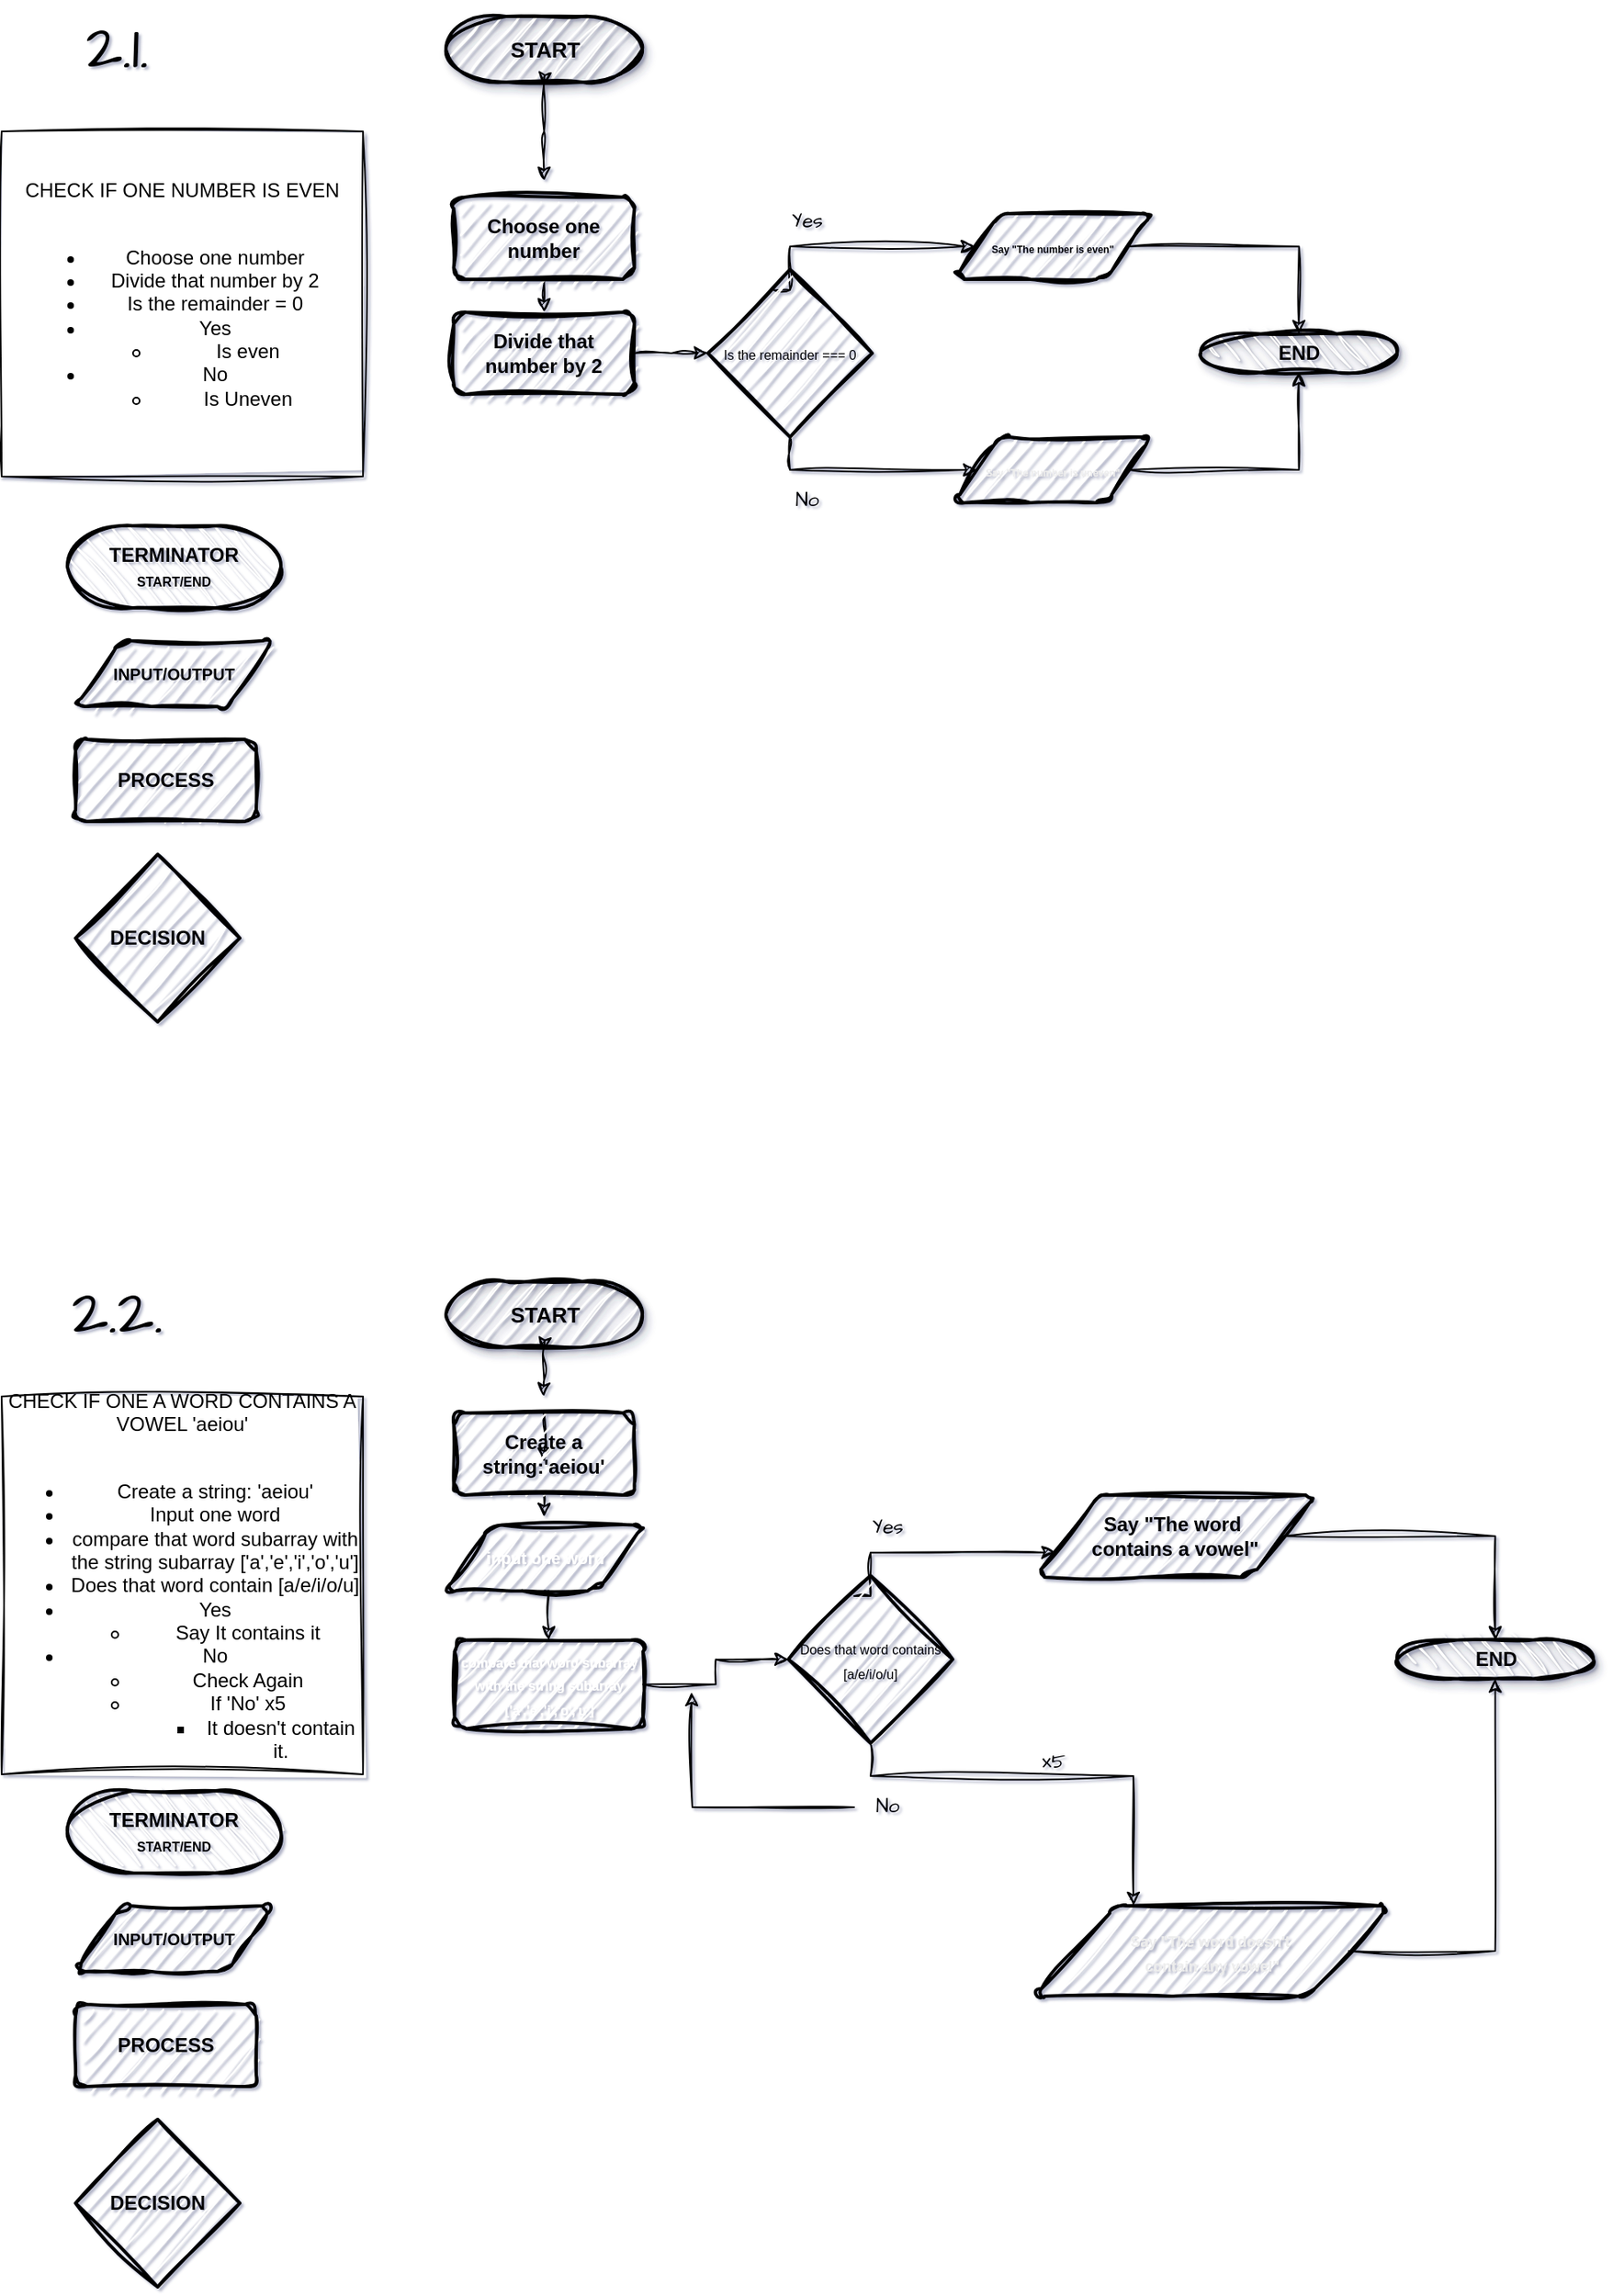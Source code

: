 <mxfile version="26.2.14">
  <diagram name="Page-1" id="hdfUu6miAbO8KPyTUcIj">
    <mxGraphModel dx="1204" dy="2229" grid="1" gridSize="10" guides="1" tooltips="1" connect="1" arrows="1" fold="1" page="1" pageScale="1" pageWidth="827" pageHeight="1169" background="#ffffff" math="0" shadow="1" adaptiveColors="auto">
      <root>
        <mxCell id="0" />
        <mxCell id="1" parent="0" />
        <mxCell id="lo5BohARaPk3vTkeO70g-79" style="rounded=0;sketch=1;hachureGap=4;jiggle=2;curveFitting=1;orthogonalLoop=1;jettySize=auto;html=1;exitX=0.5;exitY=1;exitDx=0;exitDy=0;exitPerimeter=0;fontFamily=Architects Daughter;fontSource=https%3A%2F%2Ffonts.googleapis.com%2Fcss%3Ffamily%3DArchitects%2BDaughter;edgeStyle=orthogonalEdgeStyle;" edge="1" parent="1" source="lo5BohARaPk3vTkeO70g-61" target="lo5BohARaPk3vTkeO70g-73">
          <mxGeometry relative="1" as="geometry">
            <mxPoint x="599.973" y="370" as="targetPoint" />
            <Array as="points">
              <mxPoint x="600" y="316" />
              <mxPoint x="760" y="316" />
            </Array>
          </mxGeometry>
        </mxCell>
        <mxCell id="lo5BohARaPk3vTkeO70g-3" value="&lt;b&gt;&lt;font style=&quot;color: light-dark(rgb(0, 0, 0), rgb(1, 1, 1));&quot;&gt;TERMINATOR&lt;/font&gt;&lt;/b&gt;&lt;div&gt;&lt;b&gt;&lt;font style=&quot;color: light-dark(rgb(0, 0, 0), rgb(1, 1, 1)); font-size: 8px;&quot;&gt;START/END&lt;/font&gt;&lt;/b&gt;&lt;/div&gt;" style="strokeWidth=2;html=1;shape=mxgraph.flowchart.terminator;whiteSpace=wrap;direction=east;flipH=0;flipV=1;fillColor=light-dark(#FFFFFF,#FFB570);sketch=1;curveFitting=1;jiggle=2;" vertex="1" parent="1">
          <mxGeometry x="160" y="350" width="130" height="50" as="geometry" />
        </mxCell>
        <mxCell id="lo5BohARaPk3vTkeO70g-5" value="DECISION" style="strokeWidth=2;html=1;shape=mxgraph.flowchart.decision;whiteSpace=wrap;fillColor=light-dark(#FFFFFF,#3333FF);fontStyle=1;sketch=1;curveFitting=1;jiggle=2;" vertex="1" parent="1">
          <mxGeometry x="165" y="550" width="100" height="102" as="geometry" />
        </mxCell>
        <mxCell id="lo5BohARaPk3vTkeO70g-6" value="&lt;font style=&quot;color: light-dark(rgb(0, 0, 0), rgb(0, 0, 0));&quot;&gt;&lt;b&gt;PROCESS&lt;/b&gt;&lt;/font&gt;" style="rounded=1;whiteSpace=wrap;html=1;absoluteArcSize=1;arcSize=14;strokeWidth=2;fillColor=light-dark(#FFFFFF,#66CC00);sketch=1;curveFitting=1;jiggle=2;" vertex="1" parent="1">
          <mxGeometry x="165" y="480" width="110" height="50" as="geometry" />
        </mxCell>
        <mxCell id="lo5BohARaPk3vTkeO70g-11" value="CHECK IF ONE NUMBER IS EVEN&lt;div&gt;&lt;br&gt;&lt;/div&gt;&lt;div&gt;&lt;ul&gt;&lt;li&gt;Choose one number&lt;/li&gt;&lt;li&gt;Divide that number by 2&lt;/li&gt;&lt;li&gt;Is the remainder = 0&lt;/li&gt;&lt;li&gt;Yes&lt;/li&gt;&lt;ul&gt;&lt;li&gt;Is even&lt;/li&gt;&lt;/ul&gt;&lt;li&gt;No&lt;/li&gt;&lt;ul&gt;&lt;li&gt;Is Uneven&lt;/li&gt;&lt;/ul&gt;&lt;/ul&gt;&lt;/div&gt;" style="rounded=0;whiteSpace=wrap;html=1;sketch=1;curveFitting=1;jiggle=2;" vertex="1" parent="1">
          <mxGeometry x="120" y="110" width="220" height="210" as="geometry" />
        </mxCell>
        <mxCell id="lo5BohARaPk3vTkeO70g-33" value="&lt;font style=&quot;font-size: 10px;&quot; color=&quot;#000000&quot;&gt;&lt;b style=&quot;&quot;&gt;INPUT/OUTPUT&lt;/b&gt;&lt;/font&gt;" style="shape=parallelogram;html=1;strokeWidth=2;perimeter=parallelogramPerimeter;whiteSpace=wrap;rounded=1;arcSize=12;size=0.23;fillColor=light-dark(#FFFFFF,#3399FF);sketch=1;curveFitting=1;jiggle=2;" vertex="1" parent="1">
          <mxGeometry x="165" y="420" width="120" height="40" as="geometry" />
        </mxCell>
        <mxCell id="lo5BohARaPk3vTkeO70g-60" style="edgeStyle=orthogonalEdgeStyle;rounded=0;sketch=1;hachureGap=4;jiggle=2;curveFitting=1;orthogonalLoop=1;jettySize=auto;html=1;fontFamily=Architects Daughter;fontSource=https%3A%2F%2Ffonts.googleapis.com%2Fcss%3Ffamily%3DArchitects%2BDaughter;" edge="1" parent="1" source="lo5BohARaPk3vTkeO70g-12">
          <mxGeometry relative="1" as="geometry">
            <mxPoint x="450.268" y="140" as="targetPoint" />
          </mxGeometry>
        </mxCell>
        <mxCell id="lo5BohARaPk3vTkeO70g-12" value="&lt;div&gt;&lt;b&gt;&lt;font style=&quot;color: light-dark(rgb(0, 0, 0), rgb(1, 1, 1)); font-size: 13px;&quot;&gt;START&lt;/font&gt;&lt;/b&gt;&lt;/div&gt;" style="strokeWidth=2;html=1;shape=mxgraph.flowchart.terminator;whiteSpace=wrap;direction=east;flipH=1;flipV=1;fillColor=light-dark(#FFFFFF,#FFB570);shadow=1;sketch=1;curveFitting=1;jiggle=2;container=0;" vertex="1" parent="1">
          <mxGeometry x="390.5" y="40" width="119.5" height="40" as="geometry" />
        </mxCell>
        <mxCell id="lo5BohARaPk3vTkeO70g-39" value="&lt;div&gt;&lt;font color=&quot;#010101&quot;&gt;&lt;b&gt;END&lt;/b&gt;&lt;/font&gt;&lt;/div&gt;" style="strokeWidth=2;html=1;shape=mxgraph.flowchart.terminator;whiteSpace=wrap;direction=east;flipH=0;flipV=1;fillColor=light-dark(#FFFFFF,#FFB570);shadow=1;sketch=1;curveFitting=1;jiggle=2;container=0;" vertex="1" parent="1">
          <mxGeometry x="849.998" y="233.282" width="119.54" height="23.438" as="geometry" />
        </mxCell>
        <mxCell id="lo5BohARaPk3vTkeO70g-13" style="edgeStyle=orthogonalEdgeStyle;rounded=0;orthogonalLoop=1;jettySize=auto;html=1;exitX=0.5;exitY=0;exitDx=0;exitDy=0;exitPerimeter=0;shadow=1;sketch=1;curveFitting=1;jiggle=2;" edge="1" parent="1" source="lo5BohARaPk3vTkeO70g-12">
          <mxGeometry relative="1" as="geometry">
            <mxPoint x="450.019" y="82.188" as="targetPoint" />
          </mxGeometry>
        </mxCell>
        <mxCell id="lo5BohARaPk3vTkeO70g-62" style="edgeStyle=orthogonalEdgeStyle;rounded=0;sketch=1;hachureGap=4;jiggle=2;curveFitting=1;orthogonalLoop=1;jettySize=auto;html=1;exitX=0.5;exitY=1;exitDx=0;exitDy=0;entryX=0.5;entryY=0;entryDx=0;entryDy=0;fontFamily=Architects Daughter;fontSource=https%3A%2F%2Ffonts.googleapis.com%2Fcss%3Ffamily%3DArchitects%2BDaughter;" edge="1" parent="1" source="lo5BohARaPk3vTkeO70g-53" target="lo5BohARaPk3vTkeO70g-54">
          <mxGeometry relative="1" as="geometry" />
        </mxCell>
        <mxCell id="lo5BohARaPk3vTkeO70g-53" value="&lt;font style=&quot;color: light-dark(rgb(0, 0, 0), rgb(255, 255, 255));&quot;&gt;&lt;b style=&quot;&quot;&gt;Choose one number&lt;/b&gt;&lt;/font&gt;" style="rounded=1;whiteSpace=wrap;html=1;absoluteArcSize=1;arcSize=14;strokeWidth=2;fillColor=light-dark(#FFFFFF,#66CC00);sketch=1;curveFitting=1;jiggle=2;container=0;" vertex="1" parent="1">
          <mxGeometry x="395.25" y="150" width="110" height="50" as="geometry" />
        </mxCell>
        <mxCell id="lo5BohARaPk3vTkeO70g-69" style="edgeStyle=orthogonalEdgeStyle;rounded=0;sketch=1;hachureGap=4;jiggle=2;curveFitting=1;orthogonalLoop=1;jettySize=auto;html=1;exitX=1;exitY=0.5;exitDx=0;exitDy=0;fontFamily=Architects Daughter;fontSource=https%3A%2F%2Ffonts.googleapis.com%2Fcss%3Ffamily%3DArchitects%2BDaughter;" edge="1" parent="1" source="lo5BohARaPk3vTkeO70g-54">
          <mxGeometry relative="1" as="geometry">
            <mxPoint x="550" y="244.706" as="targetPoint" />
          </mxGeometry>
        </mxCell>
        <mxCell id="lo5BohARaPk3vTkeO70g-54" value="&lt;font style=&quot;color: light-dark(rgb(0, 0, 0), rgb(233, 255, 253));&quot;&gt;&lt;b style=&quot;&quot;&gt;Divide that number by 2&lt;/b&gt;&lt;/font&gt;" style="rounded=1;whiteSpace=wrap;html=1;absoluteArcSize=1;arcSize=14;strokeWidth=2;fillColor=light-dark(#FFFFFF,#66CC00);sketch=1;curveFitting=1;jiggle=2;container=0;" vertex="1" parent="1">
          <mxGeometry x="395.25" y="220" width="110" height="50" as="geometry" />
        </mxCell>
        <mxCell id="lo5BohARaPk3vTkeO70g-74" style="edgeStyle=orthogonalEdgeStyle;rounded=0;sketch=1;hachureGap=4;jiggle=2;curveFitting=1;orthogonalLoop=1;jettySize=auto;html=1;exitX=0.5;exitY=0;exitDx=0;exitDy=0;exitPerimeter=0;entryX=0;entryY=0;entryDx=0;entryDy=0;fontFamily=Architects Daughter;fontSource=https%3A%2F%2Ffonts.googleapis.com%2Fcss%3Ffamily%3DArchitects%2BDaughter;" edge="1" parent="1">
          <mxGeometry relative="1" as="geometry">
            <mxPoint x="590" y="206.52" as="sourcePoint" />
            <mxPoint x="712.439" y="180.0" as="targetPoint" />
            <Array as="points">
              <mxPoint x="600" y="206" />
              <mxPoint x="600" y="180" />
            </Array>
          </mxGeometry>
        </mxCell>
        <mxCell id="lo5BohARaPk3vTkeO70g-61" value="&lt;span style=&quot;font-weight: 400; background-color: transparent; color: light-dark(rgb(0, 0, 0), rgb(255, 255, 255));&quot;&gt;&lt;font style=&quot;font-size: 8px;&quot;&gt;Is the remainder === 0&lt;/font&gt;&lt;/span&gt;" style="strokeWidth=2;html=1;shape=mxgraph.flowchart.decision;whiteSpace=wrap;fillColor=light-dark(#FFFFFF,#3333FF);fontStyle=1;sketch=1;curveFitting=1;jiggle=2;container=0;" vertex="1" parent="1">
          <mxGeometry x="550" y="194" width="100" height="102" as="geometry" />
        </mxCell>
        <mxCell id="lo5BohARaPk3vTkeO70g-72" value="&lt;font style=&quot;font-size: 6px;&quot; color=&quot;#000000&quot;&gt;&lt;b style=&quot;&quot;&gt;Say &quot;The number is even&quot;&lt;/b&gt;&lt;/font&gt;" style="shape=parallelogram;html=1;strokeWidth=2;perimeter=parallelogramPerimeter;whiteSpace=wrap;rounded=1;arcSize=12;size=0.23;fillColor=light-dark(#FFFFFF,#3399FF);sketch=1;curveFitting=1;jiggle=2;" vertex="1" parent="1">
          <mxGeometry x="700" y="160" width="120" height="40" as="geometry" />
        </mxCell>
        <mxCell id="lo5BohARaPk3vTkeO70g-73" value="&lt;b&gt;&lt;font style=&quot;color: light-dark(rgb(237, 237, 237), rgb(255, 255, 255)); font-size: 6px;&quot;&gt;Say &quot;The number is uneven&quot;&lt;/font&gt;&lt;/b&gt;" style="shape=parallelogram;html=1;strokeWidth=2;perimeter=parallelogramPerimeter;whiteSpace=wrap;rounded=1;arcSize=12;size=0.23;fillColor=light-dark(#FFFFFF,#3399FF);sketch=1;curveFitting=1;jiggle=2;" vertex="1" parent="1">
          <mxGeometry x="700" y="296" width="120" height="40" as="geometry" />
        </mxCell>
        <mxCell id="lo5BohARaPk3vTkeO70g-76" style="edgeStyle=orthogonalEdgeStyle;rounded=0;sketch=1;hachureGap=4;jiggle=2;curveFitting=1;orthogonalLoop=1;jettySize=auto;html=1;exitX=1;exitY=0.5;exitDx=0;exitDy=0;entryX=0.5;entryY=1;entryDx=0;entryDy=0;entryPerimeter=0;fontFamily=Architects Daughter;fontSource=https%3A%2F%2Ffonts.googleapis.com%2Fcss%3Ffamily%3DArchitects%2BDaughter;" edge="1" parent="1" source="lo5BohARaPk3vTkeO70g-72" target="lo5BohARaPk3vTkeO70g-39">
          <mxGeometry relative="1" as="geometry" />
        </mxCell>
        <mxCell id="lo5BohARaPk3vTkeO70g-77" style="edgeStyle=orthogonalEdgeStyle;rounded=0;sketch=1;hachureGap=4;jiggle=2;curveFitting=1;orthogonalLoop=1;jettySize=auto;html=1;exitX=1;exitY=0.5;exitDx=0;exitDy=0;entryX=0.5;entryY=0;entryDx=0;entryDy=0;entryPerimeter=0;fontFamily=Architects Daughter;fontSource=https%3A%2F%2Ffonts.googleapis.com%2Fcss%3Ffamily%3DArchitects%2BDaughter;" edge="1" parent="1" source="lo5BohARaPk3vTkeO70g-73" target="lo5BohARaPk3vTkeO70g-39">
          <mxGeometry relative="1" as="geometry" />
        </mxCell>
        <mxCell id="lo5BohARaPk3vTkeO70g-80" value="Yes" style="text;html=1;align=center;verticalAlign=middle;resizable=0;points=[];autosize=1;strokeColor=none;fillColor=none;fontFamily=Architects Daughter;fontSource=https%3A%2F%2Ffonts.googleapis.com%2Fcss%3Ffamily%3DArchitects%2BDaughter;" vertex="1" parent="1">
          <mxGeometry x="590" y="150" width="40" height="30" as="geometry" />
        </mxCell>
        <mxCell id="lo5BohARaPk3vTkeO70g-81" value="No" style="text;html=1;align=center;verticalAlign=middle;resizable=0;points=[];autosize=1;strokeColor=none;fillColor=none;fontFamily=Architects Daughter;fontSource=https%3A%2F%2Ffonts.googleapis.com%2Fcss%3Ffamily%3DArchitects%2BDaughter;" vertex="1" parent="1">
          <mxGeometry x="590" y="320" width="40" height="30" as="geometry" />
        </mxCell>
        <mxCell id="lo5BohARaPk3vTkeO70g-82" value="2.1." style="text;html=1;align=center;verticalAlign=middle;resizable=0;points=[];autosize=1;strokeColor=none;fillColor=none;fontFamily=Architects Daughter;fontSource=https%3A%2F%2Ffonts.googleapis.com%2Fcss%3Ffamily%3DArchitects%2BDaughter;fontSize=39;" vertex="1" parent="1">
          <mxGeometry x="160" y="30" width="60" height="60" as="geometry" />
        </mxCell>
        <mxCell id="lo5BohARaPk3vTkeO70g-106" style="rounded=0;sketch=1;hachureGap=4;jiggle=2;curveFitting=1;orthogonalLoop=1;jettySize=auto;html=1;exitX=0.5;exitY=1;exitDx=0;exitDy=0;exitPerimeter=0;fontFamily=Architects Daughter;fontSource=https%3A%2F%2Ffonts.googleapis.com%2Fcss%3Ffamily%3DArchitects%2BDaughter;edgeStyle=orthogonalEdgeStyle;" edge="1" source="lo5BohARaPk3vTkeO70g-121" target="lo5BohARaPk3vTkeO70g-123" parent="1">
          <mxGeometry relative="1" as="geometry">
            <mxPoint x="648.973" y="1165" as="targetPoint" />
            <Array as="points">
              <mxPoint x="649" y="1111" />
              <mxPoint x="809" y="1111" />
            </Array>
          </mxGeometry>
        </mxCell>
        <mxCell id="lo5BohARaPk3vTkeO70g-107" value="&lt;b&gt;&lt;font style=&quot;color: light-dark(rgb(0, 0, 0), rgb(1, 1, 1));&quot;&gt;TERMINATOR&lt;/font&gt;&lt;/b&gt;&lt;div&gt;&lt;b&gt;&lt;font style=&quot;color: light-dark(rgb(0, 0, 0), rgb(1, 1, 1)); font-size: 8px;&quot;&gt;START/END&lt;/font&gt;&lt;/b&gt;&lt;/div&gt;" style="strokeWidth=2;html=1;shape=mxgraph.flowchart.terminator;whiteSpace=wrap;direction=east;flipH=0;flipV=1;fillColor=light-dark(#FFFFFF,#FFB570);sketch=1;curveFitting=1;jiggle=2;" vertex="1" parent="1">
          <mxGeometry x="160" y="1120" width="130" height="50" as="geometry" />
        </mxCell>
        <mxCell id="lo5BohARaPk3vTkeO70g-108" value="DECISION" style="strokeWidth=2;html=1;shape=mxgraph.flowchart.decision;whiteSpace=wrap;fillColor=light-dark(#FFFFFF,#3333FF);fontStyle=1;sketch=1;curveFitting=1;jiggle=2;" vertex="1" parent="1">
          <mxGeometry x="165" y="1320" width="100" height="102" as="geometry" />
        </mxCell>
        <mxCell id="lo5BohARaPk3vTkeO70g-109" value="&lt;font style=&quot;color: light-dark(rgb(0, 0, 0), rgb(0, 0, 0));&quot;&gt;&lt;b&gt;PROCESS&lt;/b&gt;&lt;/font&gt;" style="rounded=1;whiteSpace=wrap;html=1;absoluteArcSize=1;arcSize=14;strokeWidth=2;fillColor=light-dark(#FFFFFF,#66CC00);sketch=1;curveFitting=1;jiggle=2;" vertex="1" parent="1">
          <mxGeometry x="165" y="1250" width="110" height="50" as="geometry" />
        </mxCell>
        <mxCell id="lo5BohARaPk3vTkeO70g-110" value="CHECK IF ONE A WORD CONTAINS A VOWEL &#39;aeiou&#39;&lt;div&gt;&lt;br&gt;&lt;/div&gt;&lt;div&gt;&lt;ul&gt;&lt;li&gt;&lt;span style=&quot;background-color: transparent; color: light-dark(rgb(0, 0, 0), rgb(255, 255, 255));&quot;&gt;Create a string: &#39;aeiou&#39;&lt;/span&gt;&lt;/li&gt;&lt;li&gt;&lt;span style=&quot;background-color: transparent; color: light-dark(rgb(0, 0, 0), rgb(255, 255, 255));&quot;&gt;Input one word&lt;/span&gt;&lt;/li&gt;&lt;li&gt;&lt;span style=&quot;background-color: transparent; color: light-dark(rgb(0, 0, 0), rgb(255, 255, 255));&quot;&gt;compare that word subarray with the string subarray [&#39;a&#39;,&#39;e&#39;,&#39;i&#39;,&#39;o&#39;,&#39;u&#39;]&lt;/span&gt;&lt;/li&gt;&lt;li&gt;&lt;span style=&quot;background-color: transparent; color: light-dark(rgb(0, 0, 0), rgb(255, 255, 255));&quot;&gt;Does that word contain [a/e/i/o/u]&lt;/span&gt;&lt;/li&gt;&lt;li&gt;&lt;span style=&quot;background-color: transparent; color: light-dark(rgb(0, 0, 0), rgb(255, 255, 255));&quot;&gt;Yes&lt;/span&gt;&lt;/li&gt;&lt;ul&gt;&lt;li&gt;&lt;span style=&quot;background-color: transparent; color: light-dark(rgb(0, 0, 0), rgb(255, 255, 255));&quot;&gt;Say It contains it&lt;/span&gt;&lt;/li&gt;&lt;/ul&gt;&lt;li&gt;&lt;span style=&quot;background-color: transparent; color: light-dark(rgb(0, 0, 0), rgb(255, 255, 255));&quot;&gt;No&lt;/span&gt;&lt;/li&gt;&lt;ul&gt;&lt;li&gt;Check Again&lt;/li&gt;&lt;li&gt;If &#39;No&#39; x5&lt;/li&gt;&lt;ul&gt;&lt;li&gt;It doesn&#39;t contain it.&lt;/li&gt;&lt;/ul&gt;&lt;/ul&gt;&lt;/ul&gt;&lt;/div&gt;" style="rounded=0;whiteSpace=wrap;html=1;sketch=1;curveFitting=1;jiggle=2;" vertex="1" parent="1">
          <mxGeometry x="120" y="880" width="220" height="230" as="geometry" />
        </mxCell>
        <mxCell id="lo5BohARaPk3vTkeO70g-111" value="&lt;font style=&quot;font-size: 10px;&quot; color=&quot;#000000&quot;&gt;&lt;b style=&quot;&quot;&gt;INPUT/OUTPUT&lt;/b&gt;&lt;/font&gt;" style="shape=parallelogram;html=1;strokeWidth=2;perimeter=parallelogramPerimeter;whiteSpace=wrap;rounded=1;arcSize=12;size=0.23;fillColor=light-dark(#FFFFFF,#3399FF);sketch=1;curveFitting=1;jiggle=2;" vertex="1" parent="1">
          <mxGeometry x="165" y="1190" width="120" height="40" as="geometry" />
        </mxCell>
        <mxCell id="lo5BohARaPk3vTkeO70g-112" style="edgeStyle=orthogonalEdgeStyle;rounded=0;sketch=1;hachureGap=4;jiggle=2;curveFitting=1;orthogonalLoop=1;jettySize=auto;html=1;fontFamily=Architects Daughter;fontSource=https%3A%2F%2Ffonts.googleapis.com%2Fcss%3Ffamily%3DArchitects%2BDaughter;" edge="1" source="lo5BohARaPk3vTkeO70g-113" parent="1">
          <mxGeometry relative="1" as="geometry">
            <mxPoint x="450" y="880" as="targetPoint" />
          </mxGeometry>
        </mxCell>
        <mxCell id="lo5BohARaPk3vTkeO70g-113" value="&lt;div&gt;&lt;b&gt;&lt;font style=&quot;color: light-dark(rgb(0, 0, 0), rgb(1, 1, 1)); font-size: 13px;&quot;&gt;START&lt;/font&gt;&lt;/b&gt;&lt;/div&gt;" style="strokeWidth=2;html=1;shape=mxgraph.flowchart.terminator;whiteSpace=wrap;direction=east;flipH=1;flipV=1;fillColor=light-dark(#FFFFFF,#FFB570);shadow=1;sketch=1;curveFitting=1;jiggle=2;container=0;" vertex="1" parent="1">
          <mxGeometry x="390.5" y="810" width="119.5" height="40" as="geometry" />
        </mxCell>
        <mxCell id="lo5BohARaPk3vTkeO70g-114" value="&lt;div&gt;&lt;font color=&quot;#010101&quot;&gt;&lt;b&gt;END&lt;/b&gt;&lt;/font&gt;&lt;/div&gt;" style="strokeWidth=2;html=1;shape=mxgraph.flowchart.terminator;whiteSpace=wrap;direction=east;flipH=0;flipV=1;fillColor=light-dark(#FFFFFF,#FFB570);shadow=1;sketch=1;curveFitting=1;jiggle=2;container=0;" vertex="1" parent="1">
          <mxGeometry x="969.538" y="1028.283" width="119.54" height="23.438" as="geometry" />
        </mxCell>
        <mxCell id="lo5BohARaPk3vTkeO70g-115" style="edgeStyle=orthogonalEdgeStyle;rounded=0;orthogonalLoop=1;jettySize=auto;html=1;exitX=0.5;exitY=0;exitDx=0;exitDy=0;exitPerimeter=0;shadow=1;sketch=1;curveFitting=1;jiggle=2;" edge="1" source="lo5BohARaPk3vTkeO70g-113" parent="1">
          <mxGeometry relative="1" as="geometry">
            <mxPoint x="450.019" y="852.188" as="targetPoint" />
          </mxGeometry>
        </mxCell>
        <mxCell id="lo5BohARaPk3vTkeO70g-116" style="edgeStyle=orthogonalEdgeStyle;rounded=0;sketch=1;hachureGap=4;jiggle=2;curveFitting=1;orthogonalLoop=1;jettySize=auto;html=1;exitX=0.5;exitY=1;exitDx=0;exitDy=0;entryX=0.5;entryY=0;entryDx=0;entryDy=0;fontFamily=Architects Daughter;fontSource=https%3A%2F%2Ffonts.googleapis.com%2Fcss%3Ffamily%3DArchitects%2BDaughter;" edge="1" source="lo5BohARaPk3vTkeO70g-117" parent="1">
          <mxGeometry relative="1" as="geometry">
            <mxPoint x="450.25" y="953.28" as="targetPoint" />
          </mxGeometry>
        </mxCell>
        <mxCell id="lo5BohARaPk3vTkeO70g-129" style="edgeStyle=orthogonalEdgeStyle;rounded=0;sketch=1;hachureGap=4;jiggle=2;curveFitting=1;orthogonalLoop=1;jettySize=auto;html=1;exitX=0.5;exitY=0;exitDx=0;exitDy=0;fontFamily=Architects Daughter;fontSource=https%3A%2F%2Ffonts.googleapis.com%2Fcss%3Ffamily%3DArchitects%2BDaughter;" edge="1" parent="1" source="lo5BohARaPk3vTkeO70g-117">
          <mxGeometry relative="1" as="geometry">
            <mxPoint x="450.143" y="919.714" as="targetPoint" />
          </mxGeometry>
        </mxCell>
        <mxCell id="lo5BohARaPk3vTkeO70g-117" value="&lt;font style=&quot;color: light-dark(rgb(0, 0, 0), rgb(255, 255, 255));&quot;&gt;&lt;b style=&quot;&quot;&gt;Create a string:&#39;aeiou&#39;&lt;/b&gt;&lt;/font&gt;" style="rounded=1;whiteSpace=wrap;html=1;absoluteArcSize=1;arcSize=14;strokeWidth=2;fillColor=light-dark(#FFFFFF,#66CC00);sketch=1;curveFitting=1;jiggle=2;container=0;" vertex="1" parent="1">
          <mxGeometry x="395.25" y="890" width="110" height="50" as="geometry" />
        </mxCell>
        <mxCell id="lo5BohARaPk3vTkeO70g-120" style="edgeStyle=orthogonalEdgeStyle;rounded=0;sketch=1;hachureGap=4;jiggle=2;curveFitting=1;orthogonalLoop=1;jettySize=auto;html=1;exitX=0.5;exitY=0;exitDx=0;exitDy=0;exitPerimeter=0;entryX=0;entryY=0;entryDx=0;entryDy=0;fontFamily=Architects Daughter;fontSource=https%3A%2F%2Ffonts.googleapis.com%2Fcss%3Ffamily%3DArchitects%2BDaughter;" edge="1" parent="1">
          <mxGeometry relative="1" as="geometry">
            <mxPoint x="639" y="1001.52" as="sourcePoint" />
            <mxPoint x="761.439" y="975.0" as="targetPoint" />
            <Array as="points">
              <mxPoint x="649" y="1001" />
              <mxPoint x="649" y="975" />
            </Array>
          </mxGeometry>
        </mxCell>
        <mxCell id="lo5BohARaPk3vTkeO70g-121" value="&lt;span style=&quot;font-weight: 400; background-color: transparent; color: light-dark(rgb(0, 0, 0), rgb(255, 255, 255));&quot;&gt;&lt;font style=&quot;font-size: 8px;&quot;&gt;Does that word contains [a/e/i/o/u]&lt;/font&gt;&lt;/span&gt;" style="strokeWidth=2;html=1;shape=mxgraph.flowchart.decision;whiteSpace=wrap;fillColor=light-dark(#FFFFFF,#3333FF);fontStyle=1;sketch=1;curveFitting=1;jiggle=2;container=0;" vertex="1" parent="1">
          <mxGeometry x="599" y="989" width="100" height="102" as="geometry" />
        </mxCell>
        <mxCell id="lo5BohARaPk3vTkeO70g-122" value="&lt;font color=&quot;#000000&quot;&gt;&lt;b style=&quot;&quot;&gt;Say &quot;The word&amp;nbsp;&lt;/b&gt;&lt;/font&gt;&lt;div&gt;&lt;font color=&quot;#000000&quot;&gt;&lt;b style=&quot;&quot;&gt;contains a vowel&quot;&lt;/b&gt;&lt;/font&gt;&lt;/div&gt;" style="shape=parallelogram;html=1;strokeWidth=2;perimeter=parallelogramPerimeter;whiteSpace=wrap;rounded=1;arcSize=12;size=0.23;fillColor=light-dark(#FFFFFF,#3399FF);sketch=1;curveFitting=1;jiggle=2;" vertex="1" parent="1">
          <mxGeometry x="749" y="940" width="171" height="50" as="geometry" />
        </mxCell>
        <mxCell id="lo5BohARaPk3vTkeO70g-123" value="&lt;b&gt;&lt;font style=&quot;color: light-dark(rgb(237, 237, 237), rgb(255, 255, 255)); font-size: 9px;&quot;&gt;Say &quot;The word doesn&#39;t&amp;nbsp;&lt;/font&gt;&lt;/b&gt;&lt;div&gt;&lt;b&gt;&lt;font style=&quot;color: light-dark(rgb(237, 237, 237), rgb(255, 255, 255)); font-size: 9px;&quot;&gt;contain any vowel&quot;&lt;/font&gt;&lt;/b&gt;&lt;/div&gt;" style="shape=parallelogram;html=1;strokeWidth=2;perimeter=parallelogramPerimeter;whiteSpace=wrap;rounded=1;arcSize=12;size=0.23;fillColor=light-dark(#FFFFFF,#3399FF);sketch=1;curveFitting=1;jiggle=2;" vertex="1" parent="1">
          <mxGeometry x="749" y="1190" width="216" height="55" as="geometry" />
        </mxCell>
        <mxCell id="lo5BohARaPk3vTkeO70g-124" style="edgeStyle=orthogonalEdgeStyle;rounded=0;sketch=1;hachureGap=4;jiggle=2;curveFitting=1;orthogonalLoop=1;jettySize=auto;html=1;exitX=1;exitY=0.5;exitDx=0;exitDy=0;entryX=0.5;entryY=1;entryDx=0;entryDy=0;entryPerimeter=0;fontFamily=Architects Daughter;fontSource=https%3A%2F%2Ffonts.googleapis.com%2Fcss%3Ffamily%3DArchitects%2BDaughter;" edge="1" source="lo5BohARaPk3vTkeO70g-122" target="lo5BohARaPk3vTkeO70g-114" parent="1">
          <mxGeometry relative="1" as="geometry" />
        </mxCell>
        <mxCell id="lo5BohARaPk3vTkeO70g-125" style="edgeStyle=orthogonalEdgeStyle;rounded=0;sketch=1;hachureGap=4;jiggle=2;curveFitting=1;orthogonalLoop=1;jettySize=auto;html=1;exitX=1;exitY=0.5;exitDx=0;exitDy=0;entryX=0.5;entryY=0;entryDx=0;entryDy=0;entryPerimeter=0;fontFamily=Architects Daughter;fontSource=https%3A%2F%2Ffonts.googleapis.com%2Fcss%3Ffamily%3DArchitects%2BDaughter;" edge="1" source="lo5BohARaPk3vTkeO70g-123" target="lo5BohARaPk3vTkeO70g-114" parent="1">
          <mxGeometry relative="1" as="geometry" />
        </mxCell>
        <mxCell id="lo5BohARaPk3vTkeO70g-126" value="Yes" style="text;html=1;align=center;verticalAlign=middle;resizable=0;points=[];autosize=1;strokeColor=none;fillColor=none;fontFamily=Architects Daughter;fontSource=https%3A%2F%2Ffonts.googleapis.com%2Fcss%3Ffamily%3DArchitects%2BDaughter;" vertex="1" parent="1">
          <mxGeometry x="639" y="945" width="40" height="30" as="geometry" />
        </mxCell>
        <mxCell id="lo5BohARaPk3vTkeO70g-136" style="edgeStyle=orthogonalEdgeStyle;rounded=0;sketch=1;hachureGap=4;jiggle=2;curveFitting=1;orthogonalLoop=1;jettySize=auto;html=1;fontFamily=Architects Daughter;fontSource=https%3A%2F%2Ffonts.googleapis.com%2Fcss%3Ffamily%3DArchitects%2BDaughter;" edge="1" parent="1" source="lo5BohARaPk3vTkeO70g-127">
          <mxGeometry relative="1" as="geometry">
            <mxPoint x="540" y="1060.0" as="targetPoint" />
          </mxGeometry>
        </mxCell>
        <mxCell id="lo5BohARaPk3vTkeO70g-127" value="No" style="text;html=1;align=center;verticalAlign=middle;resizable=0;points=[];autosize=1;strokeColor=none;fillColor=none;fontFamily=Architects Daughter;fontSource=https%3A%2F%2Ffonts.googleapis.com%2Fcss%3Ffamily%3DArchitects%2BDaughter;" vertex="1" parent="1">
          <mxGeometry x="639" y="1115" width="40" height="30" as="geometry" />
        </mxCell>
        <mxCell id="lo5BohARaPk3vTkeO70g-128" value="2.2." style="text;html=1;align=center;verticalAlign=middle;resizable=0;points=[];autosize=1;strokeColor=none;fillColor=none;fontFamily=Architects Daughter;fontSource=https%3A%2F%2Ffonts.googleapis.com%2Fcss%3Ffamily%3DArchitects%2BDaughter;fontSize=39;" vertex="1" parent="1">
          <mxGeometry x="150" y="800" width="80" height="60" as="geometry" />
        </mxCell>
        <mxCell id="lo5BohARaPk3vTkeO70g-130" value="&lt;font style=&quot;font-size: 8px; color: light-dark(rgb(255, 255, 255), rgb(255, 255, 255));&quot;&gt;&lt;b style=&quot;&quot;&gt;compare that word subarray with the string subarray [&#39;a&#39;,&#39;e&#39;,&#39;i&#39;,&#39;o&#39;,&#39;u&#39;]&lt;/b&gt;&lt;/font&gt;" style="rounded=1;whiteSpace=wrap;html=1;absoluteArcSize=1;arcSize=14;strokeWidth=2;fillColor=light-dark(#FFFFFF,#66CC00);sketch=1;curveFitting=1;jiggle=2;container=0;" vertex="1" parent="1">
          <mxGeometry x="395.75" y="1028.28" width="114.75" height="54" as="geometry" />
        </mxCell>
        <mxCell id="lo5BohARaPk3vTkeO70g-133" style="edgeStyle=orthogonalEdgeStyle;rounded=0;sketch=1;hachureGap=4;jiggle=2;curveFitting=1;orthogonalLoop=1;jettySize=auto;html=1;exitX=0.5;exitY=1;exitDx=0;exitDy=0;entryX=0.5;entryY=0;entryDx=0;entryDy=0;fontFamily=Architects Daughter;fontSource=https%3A%2F%2Ffonts.googleapis.com%2Fcss%3Ffamily%3DArchitects%2BDaughter;" edge="1" parent="1" source="lo5BohARaPk3vTkeO70g-132" target="lo5BohARaPk3vTkeO70g-130">
          <mxGeometry relative="1" as="geometry" />
        </mxCell>
        <mxCell id="lo5BohARaPk3vTkeO70g-132" value="&lt;font style=&quot;color: light-dark(rgb(255, 255, 255), rgb(255, 255, 255));&quot;&gt;&lt;span style=&quot;font-size: 10px;&quot;&gt;&lt;b style=&quot;&quot;&gt;input one word&lt;/b&gt;&lt;/span&gt;&lt;/font&gt;" style="shape=parallelogram;html=1;strokeWidth=2;perimeter=parallelogramPerimeter;whiteSpace=wrap;rounded=1;arcSize=12;size=0.23;fillColor=light-dark(#FFFFFF,#3399FF);sketch=1;curveFitting=1;jiggle=2;" vertex="1" parent="1">
          <mxGeometry x="390.5" y="958.28" width="120" height="40" as="geometry" />
        </mxCell>
        <mxCell id="lo5BohARaPk3vTkeO70g-135" style="edgeStyle=orthogonalEdgeStyle;rounded=0;sketch=1;hachureGap=4;jiggle=2;curveFitting=1;orthogonalLoop=1;jettySize=auto;html=1;entryX=0;entryY=0.5;entryDx=0;entryDy=0;entryPerimeter=0;fontFamily=Architects Daughter;fontSource=https%3A%2F%2Ffonts.googleapis.com%2Fcss%3Ffamily%3DArchitects%2BDaughter;" edge="1" parent="1" source="lo5BohARaPk3vTkeO70g-130" target="lo5BohARaPk3vTkeO70g-121">
          <mxGeometry relative="1" as="geometry" />
        </mxCell>
        <mxCell id="lo5BohARaPk3vTkeO70g-137" value="x5" style="text;html=1;align=center;verticalAlign=middle;resizable=0;points=[];autosize=1;strokeColor=none;fillColor=none;fontFamily=Architects Daughter;fontSource=https%3A%2F%2Ffonts.googleapis.com%2Fcss%3Ffamily%3DArchitects%2BDaughter;" vertex="1" parent="1">
          <mxGeometry x="740" y="1088" width="40" height="30" as="geometry" />
        </mxCell>
      </root>
    </mxGraphModel>
  </diagram>
</mxfile>
